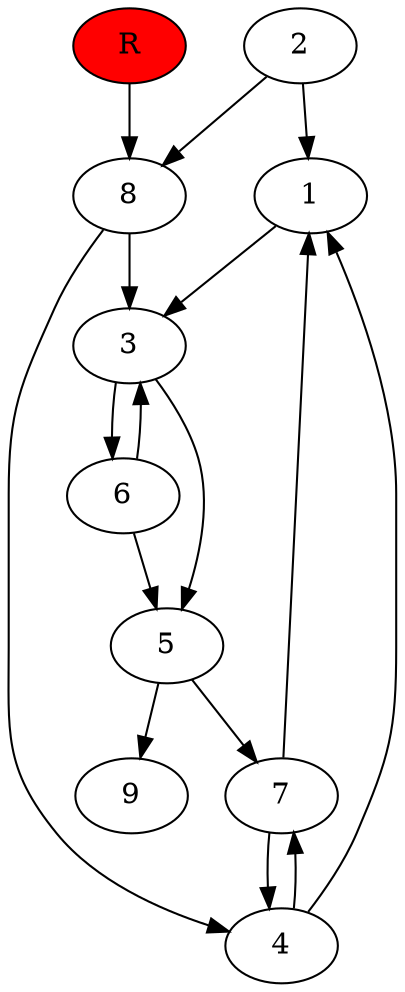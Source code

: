 digraph prb16197 {
	1
	2
	3
	4
	5
	6
	7
	8
	R [fillcolor="#ff0000" style=filled]
	1 -> 3
	2 -> 1
	2 -> 8
	3 -> 5
	3 -> 6
	4 -> 1
	4 -> 7
	5 -> 7
	5 -> 9
	6 -> 3
	6 -> 5
	7 -> 1
	7 -> 4
	8 -> 3
	8 -> 4
	R -> 8
}
